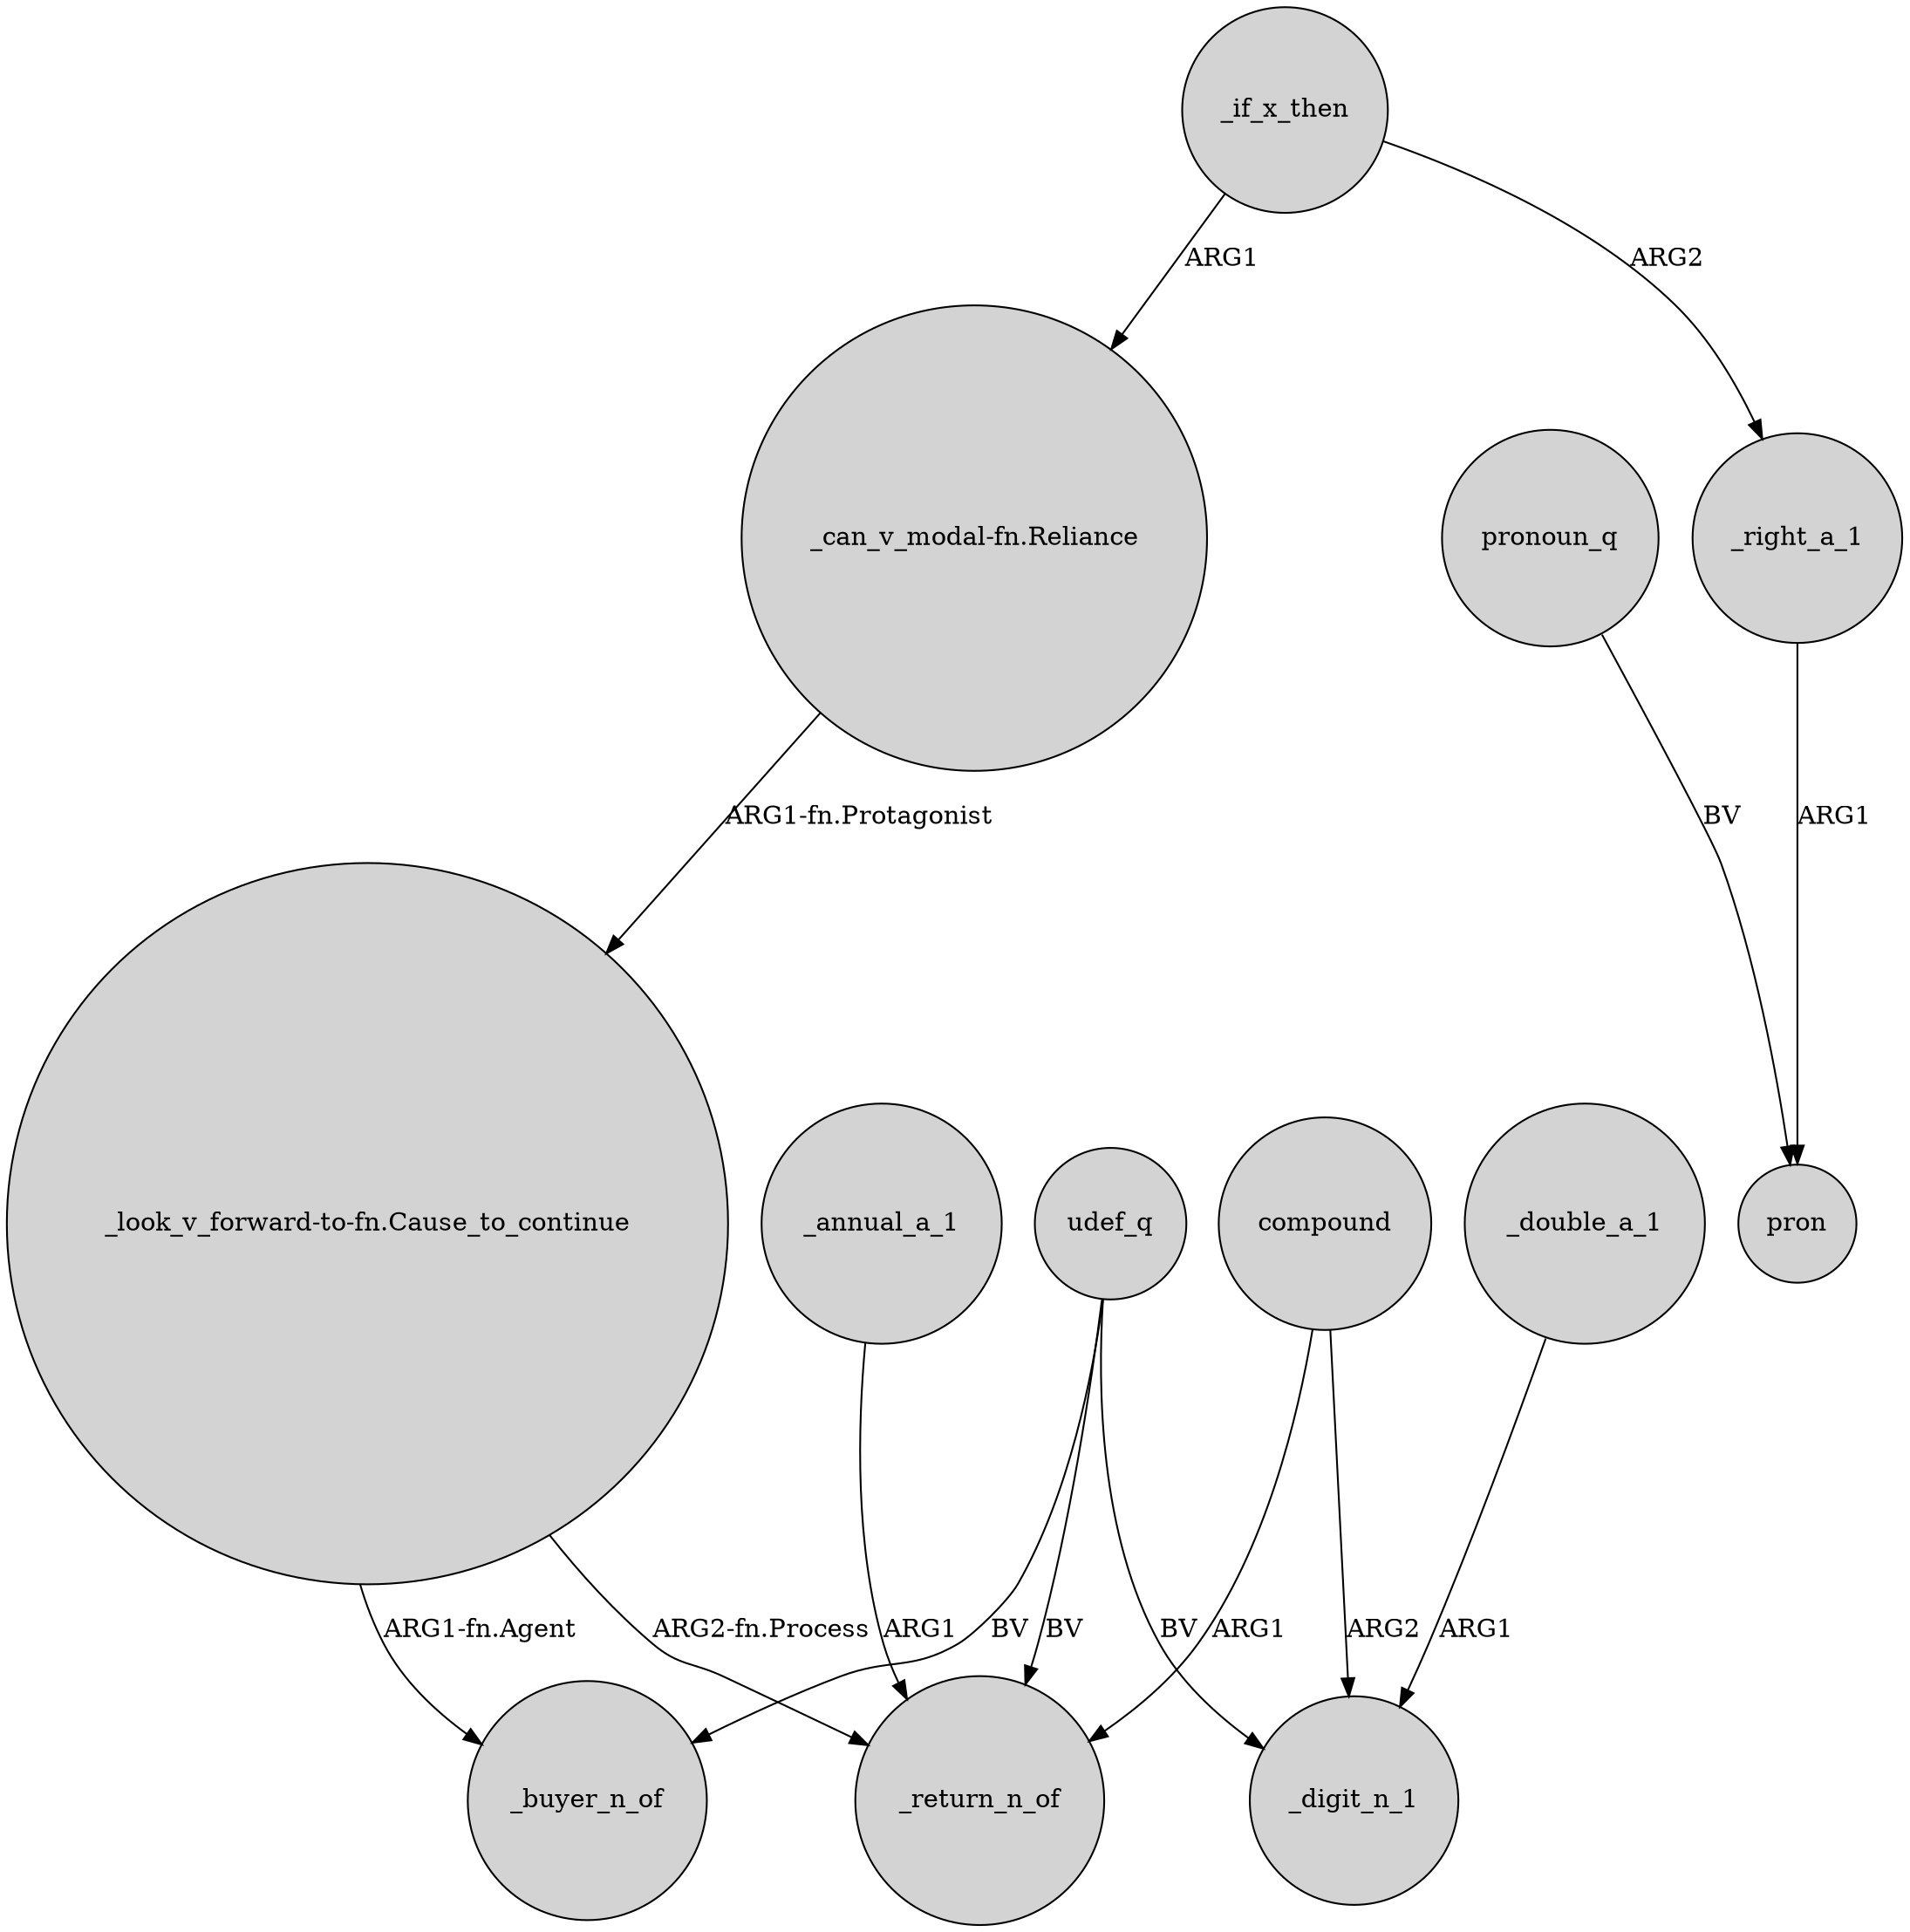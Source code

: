digraph {
	node [shape=circle style=filled]
	_if_x_then -> "_can_v_modal-fn.Reliance" [label=ARG1]
	udef_q -> _buyer_n_of [label=BV]
	_if_x_then -> _right_a_1 [label=ARG2]
	compound -> _digit_n_1 [label=ARG2]
	"_look_v_forward-to-fn.Cause_to_continue" -> _return_n_of [label="ARG2-fn.Process"]
	"_can_v_modal-fn.Reliance" -> "_look_v_forward-to-fn.Cause_to_continue" [label="ARG1-fn.Protagonist"]
	udef_q -> _digit_n_1 [label=BV]
	compound -> _return_n_of [label=ARG1]
	udef_q -> _return_n_of [label=BV]
	"_look_v_forward-to-fn.Cause_to_continue" -> _buyer_n_of [label="ARG1-fn.Agent"]
	_right_a_1 -> pron [label=ARG1]
	_double_a_1 -> _digit_n_1 [label=ARG1]
	pronoun_q -> pron [label=BV]
	_annual_a_1 -> _return_n_of [label=ARG1]
}
